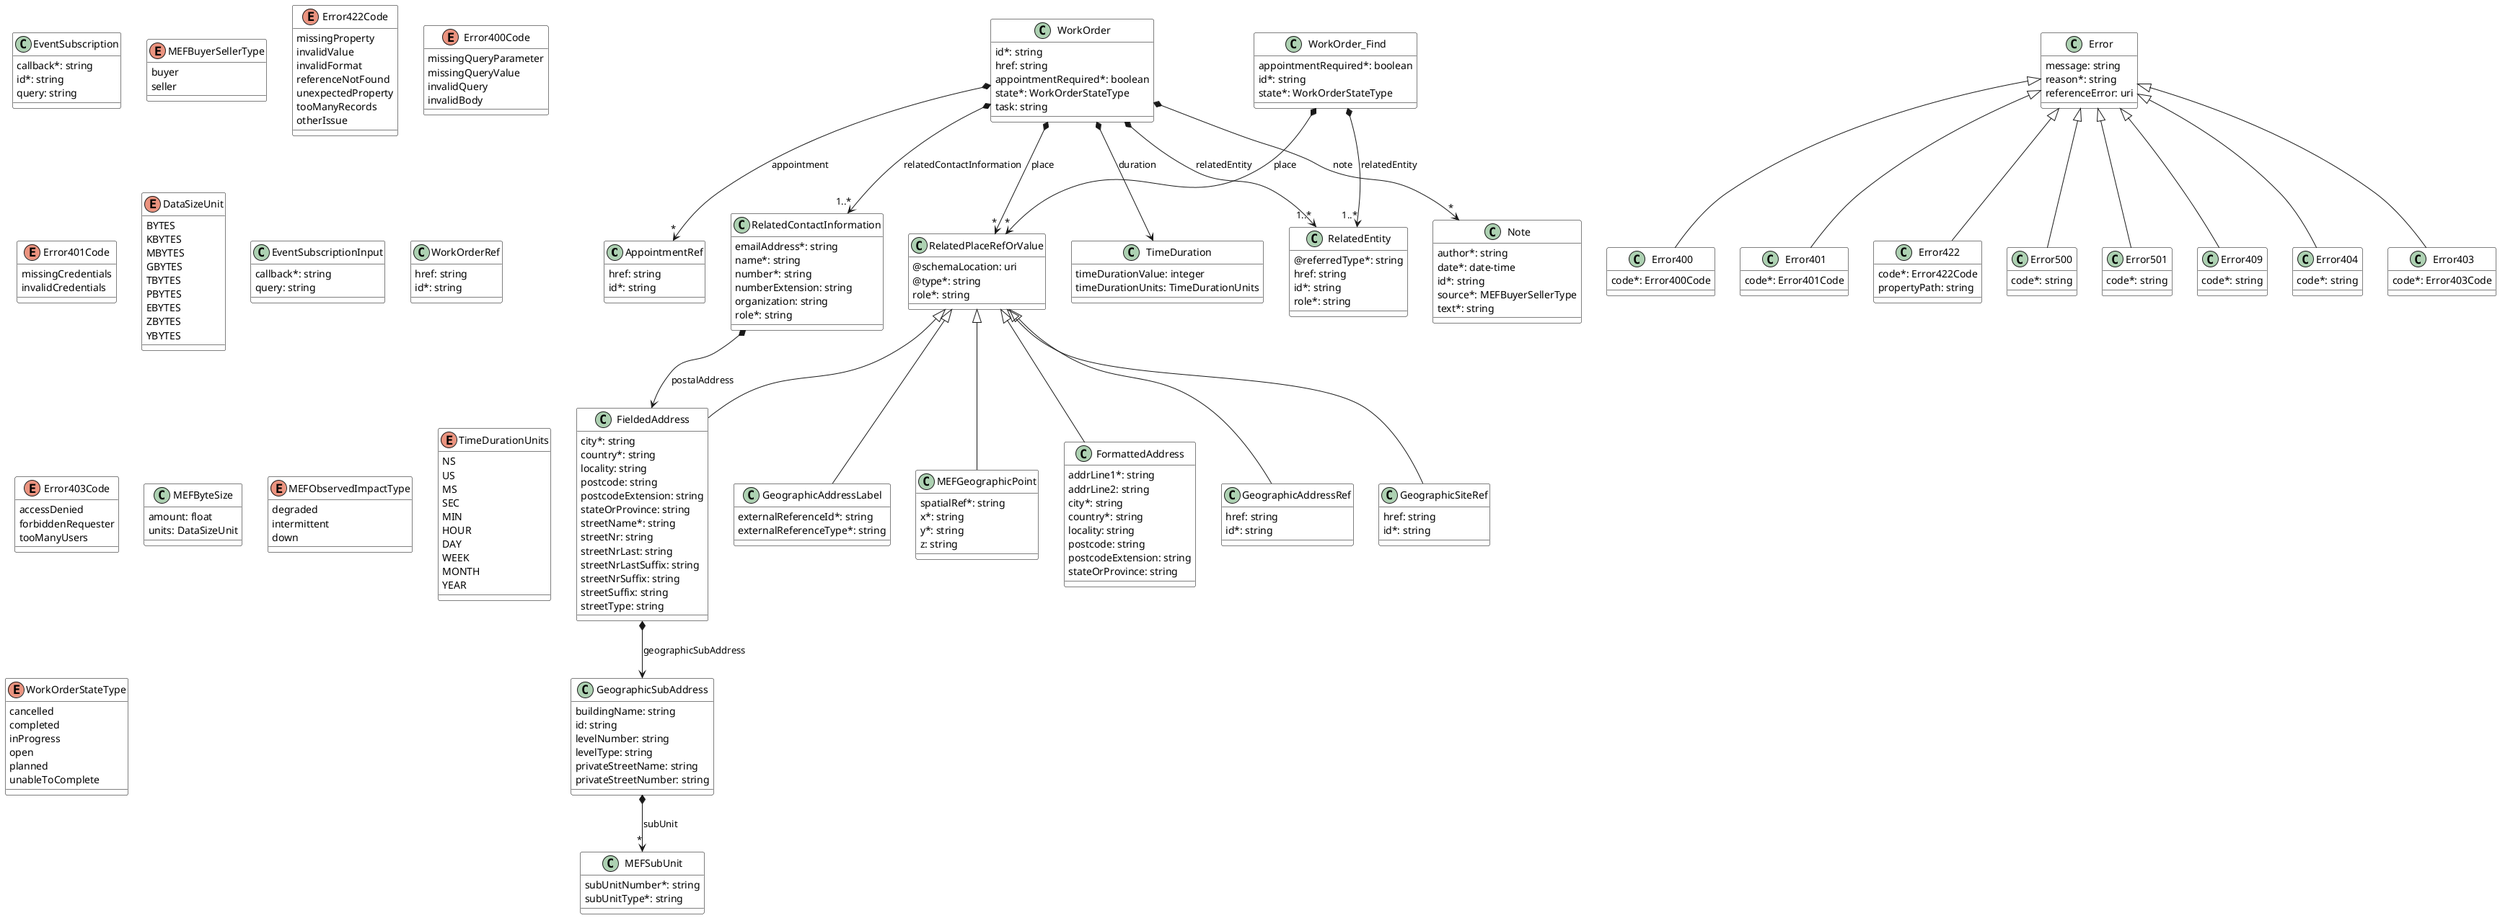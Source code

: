 @startuml
skinparam {
    ClassBackgroundColor White
    ClassBorderColor Black
}

class AppointmentRef {

    href: string
    id*: string
}



class Error400 {

    code*: Error400Code
}
Error <|-- Error400



class Error401 {

    code*: Error401Code
}
Error <|-- Error401



class Error422 {

    code*: Error422Code
    propertyPath: string
}
Error <|-- Error422



class Error500 {

    code*: string
}
Error <|-- Error500



class Error501 {

    code*: string
}
Error <|-- Error501



class EventSubscription {

    callback*: string
    id*: string
    query: string
}



class FieldedAddress {

    city*: string
    country*: string
    locality: string
    postcode: string
    postcodeExtension: string
    stateOrProvince: string
    streetName*: string
    streetNr: string
    streetNrLast: string
    streetNrLastSuffix: string
    streetNrSuffix: string
    streetSuffix: string
    streetType: string
}
RelatedPlaceRefOrValue <|-- FieldedAddress

FieldedAddress *--> GeographicSubAddress : geographicSubAddress


class GeographicAddressLabel {

    externalReferenceId*: string
    externalReferenceType*: string
}
RelatedPlaceRefOrValue <|-- GeographicAddressLabel



class TimeDuration {

    timeDurationValue: integer
    timeDurationUnits: TimeDurationUnits
}



enum MEFBuyerSellerType {

    buyer
    seller
}
class WorkOrder_Find {

    appointmentRequired*: boolean
    id*: string
    state*: WorkOrderStateType
}

WorkOrder_Find *-->"*" RelatedPlaceRefOrValue : place
WorkOrder_Find *-->"1..*" RelatedEntity : relatedEntity


enum Error422Code {

    missingProperty
    invalidValue
    invalidFormat
    referenceNotFound
    unexpectedProperty
    tooManyRecords
    otherIssue
}
class MEFGeographicPoint {

    spatialRef*: string
    x*: string
    y*: string
    z: string
}
RelatedPlaceRefOrValue <|-- MEFGeographicPoint



enum Error400Code {

    missingQueryParameter
    missingQueryValue
    invalidQuery
    invalidBody
}
class Error409 {

    code*: string
}
Error <|-- Error409



class RelatedPlaceRefOrValue {

    @schemaLocation: uri
    @type*: string
    role*: string
}



class WorkOrder {

    id*: string
    href: string
    appointmentRequired*: boolean
    state*: WorkOrderStateType
    task: string
}

WorkOrder *-->"*" AppointmentRef : appointment
WorkOrder *--> TimeDuration : duration
WorkOrder *-->"*" Note : note
WorkOrder *-->"*" RelatedPlaceRefOrValue : place
WorkOrder *-->"1..*" RelatedContactInformation : relatedContactInformation
WorkOrder *-->"1..*" RelatedEntity : relatedEntity


enum Error401Code {

    missingCredentials
    invalidCredentials
}
class Error404 {

    code*: string
}
Error <|-- Error404



enum DataSizeUnit {

    BYTES
    KBYTES
    MBYTES
    GBYTES
    TBYTES
    PBYTES
    EBYTES
    ZBYTES
    YBYTES
}
class Error403 {

    code*: Error403Code
}
Error <|-- Error403



class Error {

    message: string
    reason*: string
    referenceError: uri
}



class EventSubscriptionInput {

    callback*: string
    query: string
}



class FormattedAddress {

    addrLine1*: string
    addrLine2: string
    city*: string
    country*: string
    locality: string
    postcode: string
    postcodeExtension: string
    stateOrProvince: string
}
RelatedPlaceRefOrValue <|-- FormattedAddress



class GeographicAddressRef {

    href: string
    id*: string
}
RelatedPlaceRefOrValue <|-- GeographicAddressRef



class GeographicSiteRef {

    href: string
    id*: string
}
RelatedPlaceRefOrValue <|-- GeographicSiteRef



class GeographicSubAddress {

    buildingName: string
    id: string
    levelNumber: string
    levelType: string
    privateStreetName: string
    privateStreetNumber: string
}

GeographicSubAddress *-->"*" MEFSubUnit : subUnit


class Note {

    author*: string
    date*: date-time
    id*: string
    source*: MEFBuyerSellerType
    text*: string
}



class WorkOrderRef {

    href: string
    id*: string
}



enum Error403Code {

    accessDenied
    forbiddenRequester
    tooManyUsers
}
class MEFByteSize {

    amount: float
    units: DataSizeUnit
}



enum MEFObservedImpactType {

    degraded
    intermittent
    down
}
class MEFSubUnit {

    subUnitNumber*: string
    subUnitType*: string
}



class RelatedContactInformation {

    emailAddress*: string
    name*: string
    number*: string
    numberExtension: string
    organization: string
    role*: string
}

RelatedContactInformation *--> FieldedAddress : postalAddress


class RelatedEntity {

    @referredType*: string
    href: string
    id*: string
    role*: string
}



enum TimeDurationUnits {

    NS
    US
    MS
    SEC
    MIN
    HOUR
    DAY
    WEEK
    MONTH
    YEAR
}
enum WorkOrderStateType {

    cancelled
    completed
    inProgress
    open
    planned
    unableToComplete
}
@enduml
